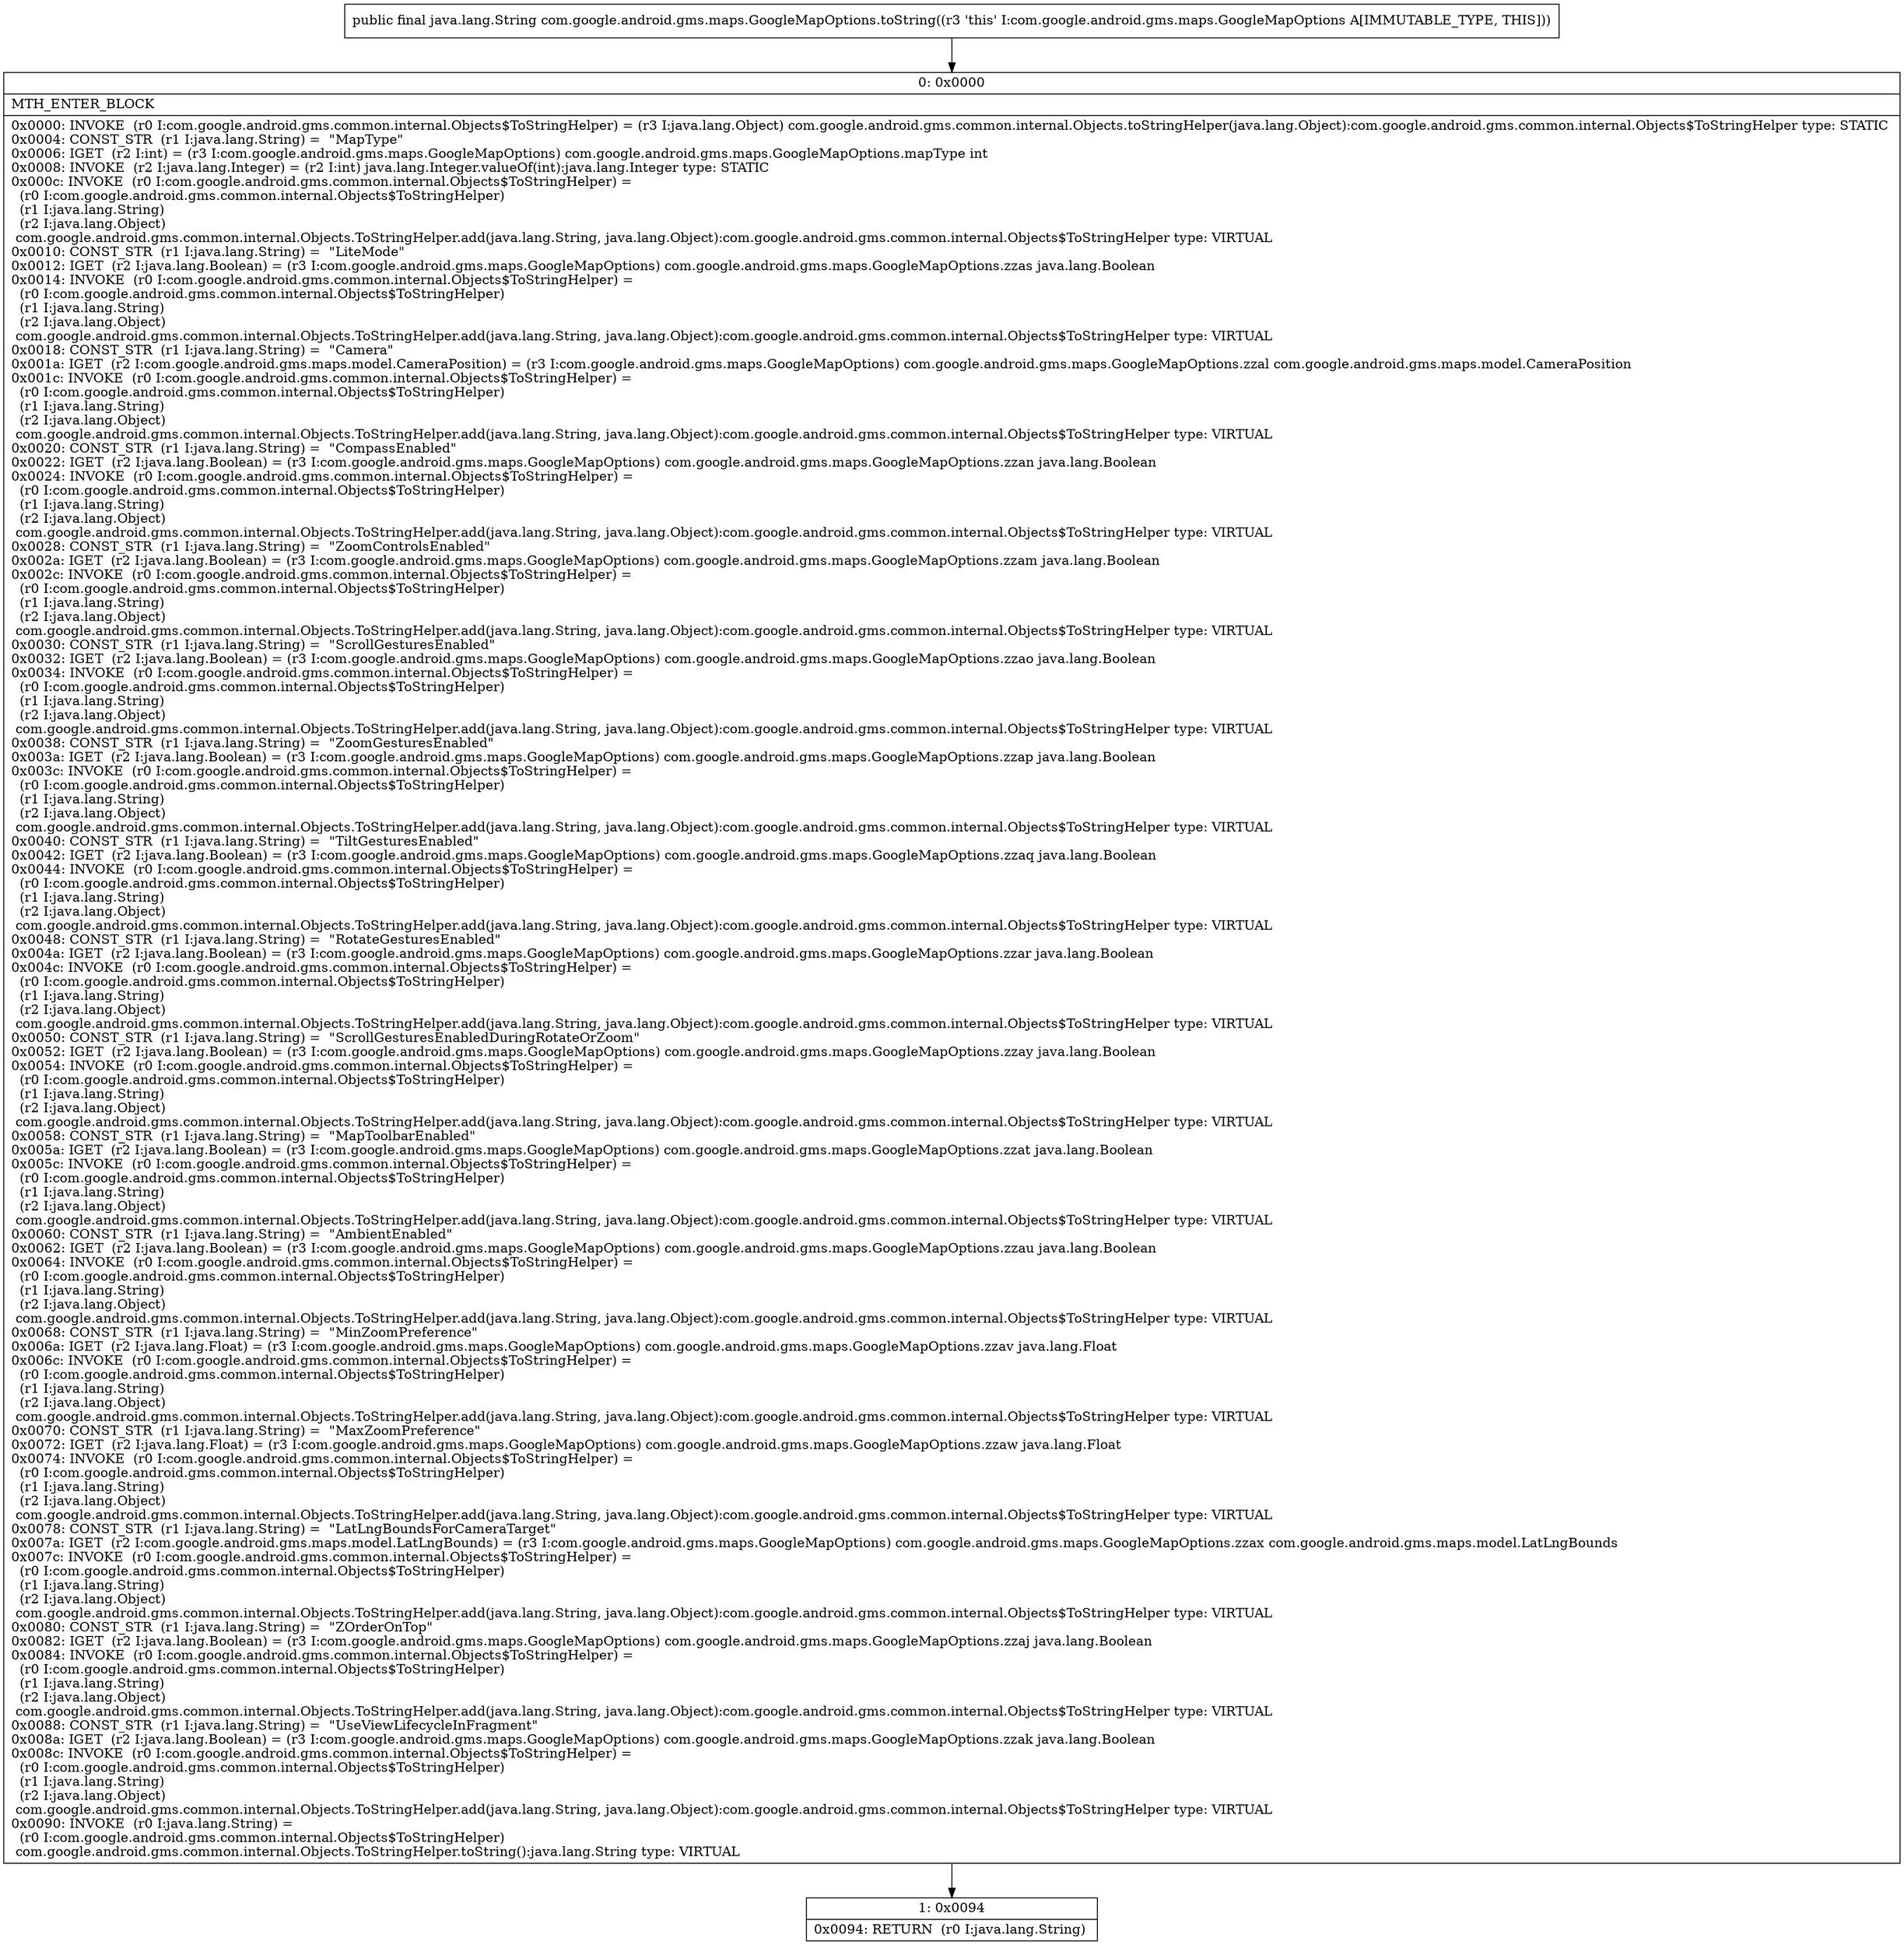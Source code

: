 digraph "CFG forcom.google.android.gms.maps.GoogleMapOptions.toString()Ljava\/lang\/String;" {
Node_0 [shape=record,label="{0\:\ 0x0000|MTH_ENTER_BLOCK\l|0x0000: INVOKE  (r0 I:com.google.android.gms.common.internal.Objects$ToStringHelper) = (r3 I:java.lang.Object) com.google.android.gms.common.internal.Objects.toStringHelper(java.lang.Object):com.google.android.gms.common.internal.Objects$ToStringHelper type: STATIC \l0x0004: CONST_STR  (r1 I:java.lang.String) =  \"MapType\" \l0x0006: IGET  (r2 I:int) = (r3 I:com.google.android.gms.maps.GoogleMapOptions) com.google.android.gms.maps.GoogleMapOptions.mapType int \l0x0008: INVOKE  (r2 I:java.lang.Integer) = (r2 I:int) java.lang.Integer.valueOf(int):java.lang.Integer type: STATIC \l0x000c: INVOKE  (r0 I:com.google.android.gms.common.internal.Objects$ToStringHelper) = \l  (r0 I:com.google.android.gms.common.internal.Objects$ToStringHelper)\l  (r1 I:java.lang.String)\l  (r2 I:java.lang.Object)\l com.google.android.gms.common.internal.Objects.ToStringHelper.add(java.lang.String, java.lang.Object):com.google.android.gms.common.internal.Objects$ToStringHelper type: VIRTUAL \l0x0010: CONST_STR  (r1 I:java.lang.String) =  \"LiteMode\" \l0x0012: IGET  (r2 I:java.lang.Boolean) = (r3 I:com.google.android.gms.maps.GoogleMapOptions) com.google.android.gms.maps.GoogleMapOptions.zzas java.lang.Boolean \l0x0014: INVOKE  (r0 I:com.google.android.gms.common.internal.Objects$ToStringHelper) = \l  (r0 I:com.google.android.gms.common.internal.Objects$ToStringHelper)\l  (r1 I:java.lang.String)\l  (r2 I:java.lang.Object)\l com.google.android.gms.common.internal.Objects.ToStringHelper.add(java.lang.String, java.lang.Object):com.google.android.gms.common.internal.Objects$ToStringHelper type: VIRTUAL \l0x0018: CONST_STR  (r1 I:java.lang.String) =  \"Camera\" \l0x001a: IGET  (r2 I:com.google.android.gms.maps.model.CameraPosition) = (r3 I:com.google.android.gms.maps.GoogleMapOptions) com.google.android.gms.maps.GoogleMapOptions.zzal com.google.android.gms.maps.model.CameraPosition \l0x001c: INVOKE  (r0 I:com.google.android.gms.common.internal.Objects$ToStringHelper) = \l  (r0 I:com.google.android.gms.common.internal.Objects$ToStringHelper)\l  (r1 I:java.lang.String)\l  (r2 I:java.lang.Object)\l com.google.android.gms.common.internal.Objects.ToStringHelper.add(java.lang.String, java.lang.Object):com.google.android.gms.common.internal.Objects$ToStringHelper type: VIRTUAL \l0x0020: CONST_STR  (r1 I:java.lang.String) =  \"CompassEnabled\" \l0x0022: IGET  (r2 I:java.lang.Boolean) = (r3 I:com.google.android.gms.maps.GoogleMapOptions) com.google.android.gms.maps.GoogleMapOptions.zzan java.lang.Boolean \l0x0024: INVOKE  (r0 I:com.google.android.gms.common.internal.Objects$ToStringHelper) = \l  (r0 I:com.google.android.gms.common.internal.Objects$ToStringHelper)\l  (r1 I:java.lang.String)\l  (r2 I:java.lang.Object)\l com.google.android.gms.common.internal.Objects.ToStringHelper.add(java.lang.String, java.lang.Object):com.google.android.gms.common.internal.Objects$ToStringHelper type: VIRTUAL \l0x0028: CONST_STR  (r1 I:java.lang.String) =  \"ZoomControlsEnabled\" \l0x002a: IGET  (r2 I:java.lang.Boolean) = (r3 I:com.google.android.gms.maps.GoogleMapOptions) com.google.android.gms.maps.GoogleMapOptions.zzam java.lang.Boolean \l0x002c: INVOKE  (r0 I:com.google.android.gms.common.internal.Objects$ToStringHelper) = \l  (r0 I:com.google.android.gms.common.internal.Objects$ToStringHelper)\l  (r1 I:java.lang.String)\l  (r2 I:java.lang.Object)\l com.google.android.gms.common.internal.Objects.ToStringHelper.add(java.lang.String, java.lang.Object):com.google.android.gms.common.internal.Objects$ToStringHelper type: VIRTUAL \l0x0030: CONST_STR  (r1 I:java.lang.String) =  \"ScrollGesturesEnabled\" \l0x0032: IGET  (r2 I:java.lang.Boolean) = (r3 I:com.google.android.gms.maps.GoogleMapOptions) com.google.android.gms.maps.GoogleMapOptions.zzao java.lang.Boolean \l0x0034: INVOKE  (r0 I:com.google.android.gms.common.internal.Objects$ToStringHelper) = \l  (r0 I:com.google.android.gms.common.internal.Objects$ToStringHelper)\l  (r1 I:java.lang.String)\l  (r2 I:java.lang.Object)\l com.google.android.gms.common.internal.Objects.ToStringHelper.add(java.lang.String, java.lang.Object):com.google.android.gms.common.internal.Objects$ToStringHelper type: VIRTUAL \l0x0038: CONST_STR  (r1 I:java.lang.String) =  \"ZoomGesturesEnabled\" \l0x003a: IGET  (r2 I:java.lang.Boolean) = (r3 I:com.google.android.gms.maps.GoogleMapOptions) com.google.android.gms.maps.GoogleMapOptions.zzap java.lang.Boolean \l0x003c: INVOKE  (r0 I:com.google.android.gms.common.internal.Objects$ToStringHelper) = \l  (r0 I:com.google.android.gms.common.internal.Objects$ToStringHelper)\l  (r1 I:java.lang.String)\l  (r2 I:java.lang.Object)\l com.google.android.gms.common.internal.Objects.ToStringHelper.add(java.lang.String, java.lang.Object):com.google.android.gms.common.internal.Objects$ToStringHelper type: VIRTUAL \l0x0040: CONST_STR  (r1 I:java.lang.String) =  \"TiltGesturesEnabled\" \l0x0042: IGET  (r2 I:java.lang.Boolean) = (r3 I:com.google.android.gms.maps.GoogleMapOptions) com.google.android.gms.maps.GoogleMapOptions.zzaq java.lang.Boolean \l0x0044: INVOKE  (r0 I:com.google.android.gms.common.internal.Objects$ToStringHelper) = \l  (r0 I:com.google.android.gms.common.internal.Objects$ToStringHelper)\l  (r1 I:java.lang.String)\l  (r2 I:java.lang.Object)\l com.google.android.gms.common.internal.Objects.ToStringHelper.add(java.lang.String, java.lang.Object):com.google.android.gms.common.internal.Objects$ToStringHelper type: VIRTUAL \l0x0048: CONST_STR  (r1 I:java.lang.String) =  \"RotateGesturesEnabled\" \l0x004a: IGET  (r2 I:java.lang.Boolean) = (r3 I:com.google.android.gms.maps.GoogleMapOptions) com.google.android.gms.maps.GoogleMapOptions.zzar java.lang.Boolean \l0x004c: INVOKE  (r0 I:com.google.android.gms.common.internal.Objects$ToStringHelper) = \l  (r0 I:com.google.android.gms.common.internal.Objects$ToStringHelper)\l  (r1 I:java.lang.String)\l  (r2 I:java.lang.Object)\l com.google.android.gms.common.internal.Objects.ToStringHelper.add(java.lang.String, java.lang.Object):com.google.android.gms.common.internal.Objects$ToStringHelper type: VIRTUAL \l0x0050: CONST_STR  (r1 I:java.lang.String) =  \"ScrollGesturesEnabledDuringRotateOrZoom\" \l0x0052: IGET  (r2 I:java.lang.Boolean) = (r3 I:com.google.android.gms.maps.GoogleMapOptions) com.google.android.gms.maps.GoogleMapOptions.zzay java.lang.Boolean \l0x0054: INVOKE  (r0 I:com.google.android.gms.common.internal.Objects$ToStringHelper) = \l  (r0 I:com.google.android.gms.common.internal.Objects$ToStringHelper)\l  (r1 I:java.lang.String)\l  (r2 I:java.lang.Object)\l com.google.android.gms.common.internal.Objects.ToStringHelper.add(java.lang.String, java.lang.Object):com.google.android.gms.common.internal.Objects$ToStringHelper type: VIRTUAL \l0x0058: CONST_STR  (r1 I:java.lang.String) =  \"MapToolbarEnabled\" \l0x005a: IGET  (r2 I:java.lang.Boolean) = (r3 I:com.google.android.gms.maps.GoogleMapOptions) com.google.android.gms.maps.GoogleMapOptions.zzat java.lang.Boolean \l0x005c: INVOKE  (r0 I:com.google.android.gms.common.internal.Objects$ToStringHelper) = \l  (r0 I:com.google.android.gms.common.internal.Objects$ToStringHelper)\l  (r1 I:java.lang.String)\l  (r2 I:java.lang.Object)\l com.google.android.gms.common.internal.Objects.ToStringHelper.add(java.lang.String, java.lang.Object):com.google.android.gms.common.internal.Objects$ToStringHelper type: VIRTUAL \l0x0060: CONST_STR  (r1 I:java.lang.String) =  \"AmbientEnabled\" \l0x0062: IGET  (r2 I:java.lang.Boolean) = (r3 I:com.google.android.gms.maps.GoogleMapOptions) com.google.android.gms.maps.GoogleMapOptions.zzau java.lang.Boolean \l0x0064: INVOKE  (r0 I:com.google.android.gms.common.internal.Objects$ToStringHelper) = \l  (r0 I:com.google.android.gms.common.internal.Objects$ToStringHelper)\l  (r1 I:java.lang.String)\l  (r2 I:java.lang.Object)\l com.google.android.gms.common.internal.Objects.ToStringHelper.add(java.lang.String, java.lang.Object):com.google.android.gms.common.internal.Objects$ToStringHelper type: VIRTUAL \l0x0068: CONST_STR  (r1 I:java.lang.String) =  \"MinZoomPreference\" \l0x006a: IGET  (r2 I:java.lang.Float) = (r3 I:com.google.android.gms.maps.GoogleMapOptions) com.google.android.gms.maps.GoogleMapOptions.zzav java.lang.Float \l0x006c: INVOKE  (r0 I:com.google.android.gms.common.internal.Objects$ToStringHelper) = \l  (r0 I:com.google.android.gms.common.internal.Objects$ToStringHelper)\l  (r1 I:java.lang.String)\l  (r2 I:java.lang.Object)\l com.google.android.gms.common.internal.Objects.ToStringHelper.add(java.lang.String, java.lang.Object):com.google.android.gms.common.internal.Objects$ToStringHelper type: VIRTUAL \l0x0070: CONST_STR  (r1 I:java.lang.String) =  \"MaxZoomPreference\" \l0x0072: IGET  (r2 I:java.lang.Float) = (r3 I:com.google.android.gms.maps.GoogleMapOptions) com.google.android.gms.maps.GoogleMapOptions.zzaw java.lang.Float \l0x0074: INVOKE  (r0 I:com.google.android.gms.common.internal.Objects$ToStringHelper) = \l  (r0 I:com.google.android.gms.common.internal.Objects$ToStringHelper)\l  (r1 I:java.lang.String)\l  (r2 I:java.lang.Object)\l com.google.android.gms.common.internal.Objects.ToStringHelper.add(java.lang.String, java.lang.Object):com.google.android.gms.common.internal.Objects$ToStringHelper type: VIRTUAL \l0x0078: CONST_STR  (r1 I:java.lang.String) =  \"LatLngBoundsForCameraTarget\" \l0x007a: IGET  (r2 I:com.google.android.gms.maps.model.LatLngBounds) = (r3 I:com.google.android.gms.maps.GoogleMapOptions) com.google.android.gms.maps.GoogleMapOptions.zzax com.google.android.gms.maps.model.LatLngBounds \l0x007c: INVOKE  (r0 I:com.google.android.gms.common.internal.Objects$ToStringHelper) = \l  (r0 I:com.google.android.gms.common.internal.Objects$ToStringHelper)\l  (r1 I:java.lang.String)\l  (r2 I:java.lang.Object)\l com.google.android.gms.common.internal.Objects.ToStringHelper.add(java.lang.String, java.lang.Object):com.google.android.gms.common.internal.Objects$ToStringHelper type: VIRTUAL \l0x0080: CONST_STR  (r1 I:java.lang.String) =  \"ZOrderOnTop\" \l0x0082: IGET  (r2 I:java.lang.Boolean) = (r3 I:com.google.android.gms.maps.GoogleMapOptions) com.google.android.gms.maps.GoogleMapOptions.zzaj java.lang.Boolean \l0x0084: INVOKE  (r0 I:com.google.android.gms.common.internal.Objects$ToStringHelper) = \l  (r0 I:com.google.android.gms.common.internal.Objects$ToStringHelper)\l  (r1 I:java.lang.String)\l  (r2 I:java.lang.Object)\l com.google.android.gms.common.internal.Objects.ToStringHelper.add(java.lang.String, java.lang.Object):com.google.android.gms.common.internal.Objects$ToStringHelper type: VIRTUAL \l0x0088: CONST_STR  (r1 I:java.lang.String) =  \"UseViewLifecycleInFragment\" \l0x008a: IGET  (r2 I:java.lang.Boolean) = (r3 I:com.google.android.gms.maps.GoogleMapOptions) com.google.android.gms.maps.GoogleMapOptions.zzak java.lang.Boolean \l0x008c: INVOKE  (r0 I:com.google.android.gms.common.internal.Objects$ToStringHelper) = \l  (r0 I:com.google.android.gms.common.internal.Objects$ToStringHelper)\l  (r1 I:java.lang.String)\l  (r2 I:java.lang.Object)\l com.google.android.gms.common.internal.Objects.ToStringHelper.add(java.lang.String, java.lang.Object):com.google.android.gms.common.internal.Objects$ToStringHelper type: VIRTUAL \l0x0090: INVOKE  (r0 I:java.lang.String) = \l  (r0 I:com.google.android.gms.common.internal.Objects$ToStringHelper)\l com.google.android.gms.common.internal.Objects.ToStringHelper.toString():java.lang.String type: VIRTUAL \l}"];
Node_1 [shape=record,label="{1\:\ 0x0094|0x0094: RETURN  (r0 I:java.lang.String) \l}"];
MethodNode[shape=record,label="{public final java.lang.String com.google.android.gms.maps.GoogleMapOptions.toString((r3 'this' I:com.google.android.gms.maps.GoogleMapOptions A[IMMUTABLE_TYPE, THIS])) }"];
MethodNode -> Node_0;
Node_0 -> Node_1;
}

